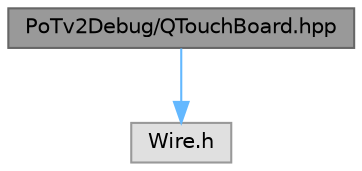 digraph "PoTv2Debug/QTouchBoard.hpp"
{
 // LATEX_PDF_SIZE
  bgcolor="transparent";
  edge [fontname=Helvetica,fontsize=10,labelfontname=Helvetica,labelfontsize=10];
  node [fontname=Helvetica,fontsize=10,shape=box,height=0.2,width=0.4];
  Node1 [label="PoTv2Debug/QTouchBoard.hpp",height=0.2,width=0.4,color="gray40", fillcolor="grey60", style="filled", fontcolor="black",tooltip="Header for class to control pair of capacitive touch board for fretBoard and strumBoard."];
  Node1 -> Node2 [color="steelblue1",style="solid"];
  Node2 [label="Wire.h",height=0.2,width=0.4,color="grey60", fillcolor="#E0E0E0", style="filled",tooltip=" "];
}
